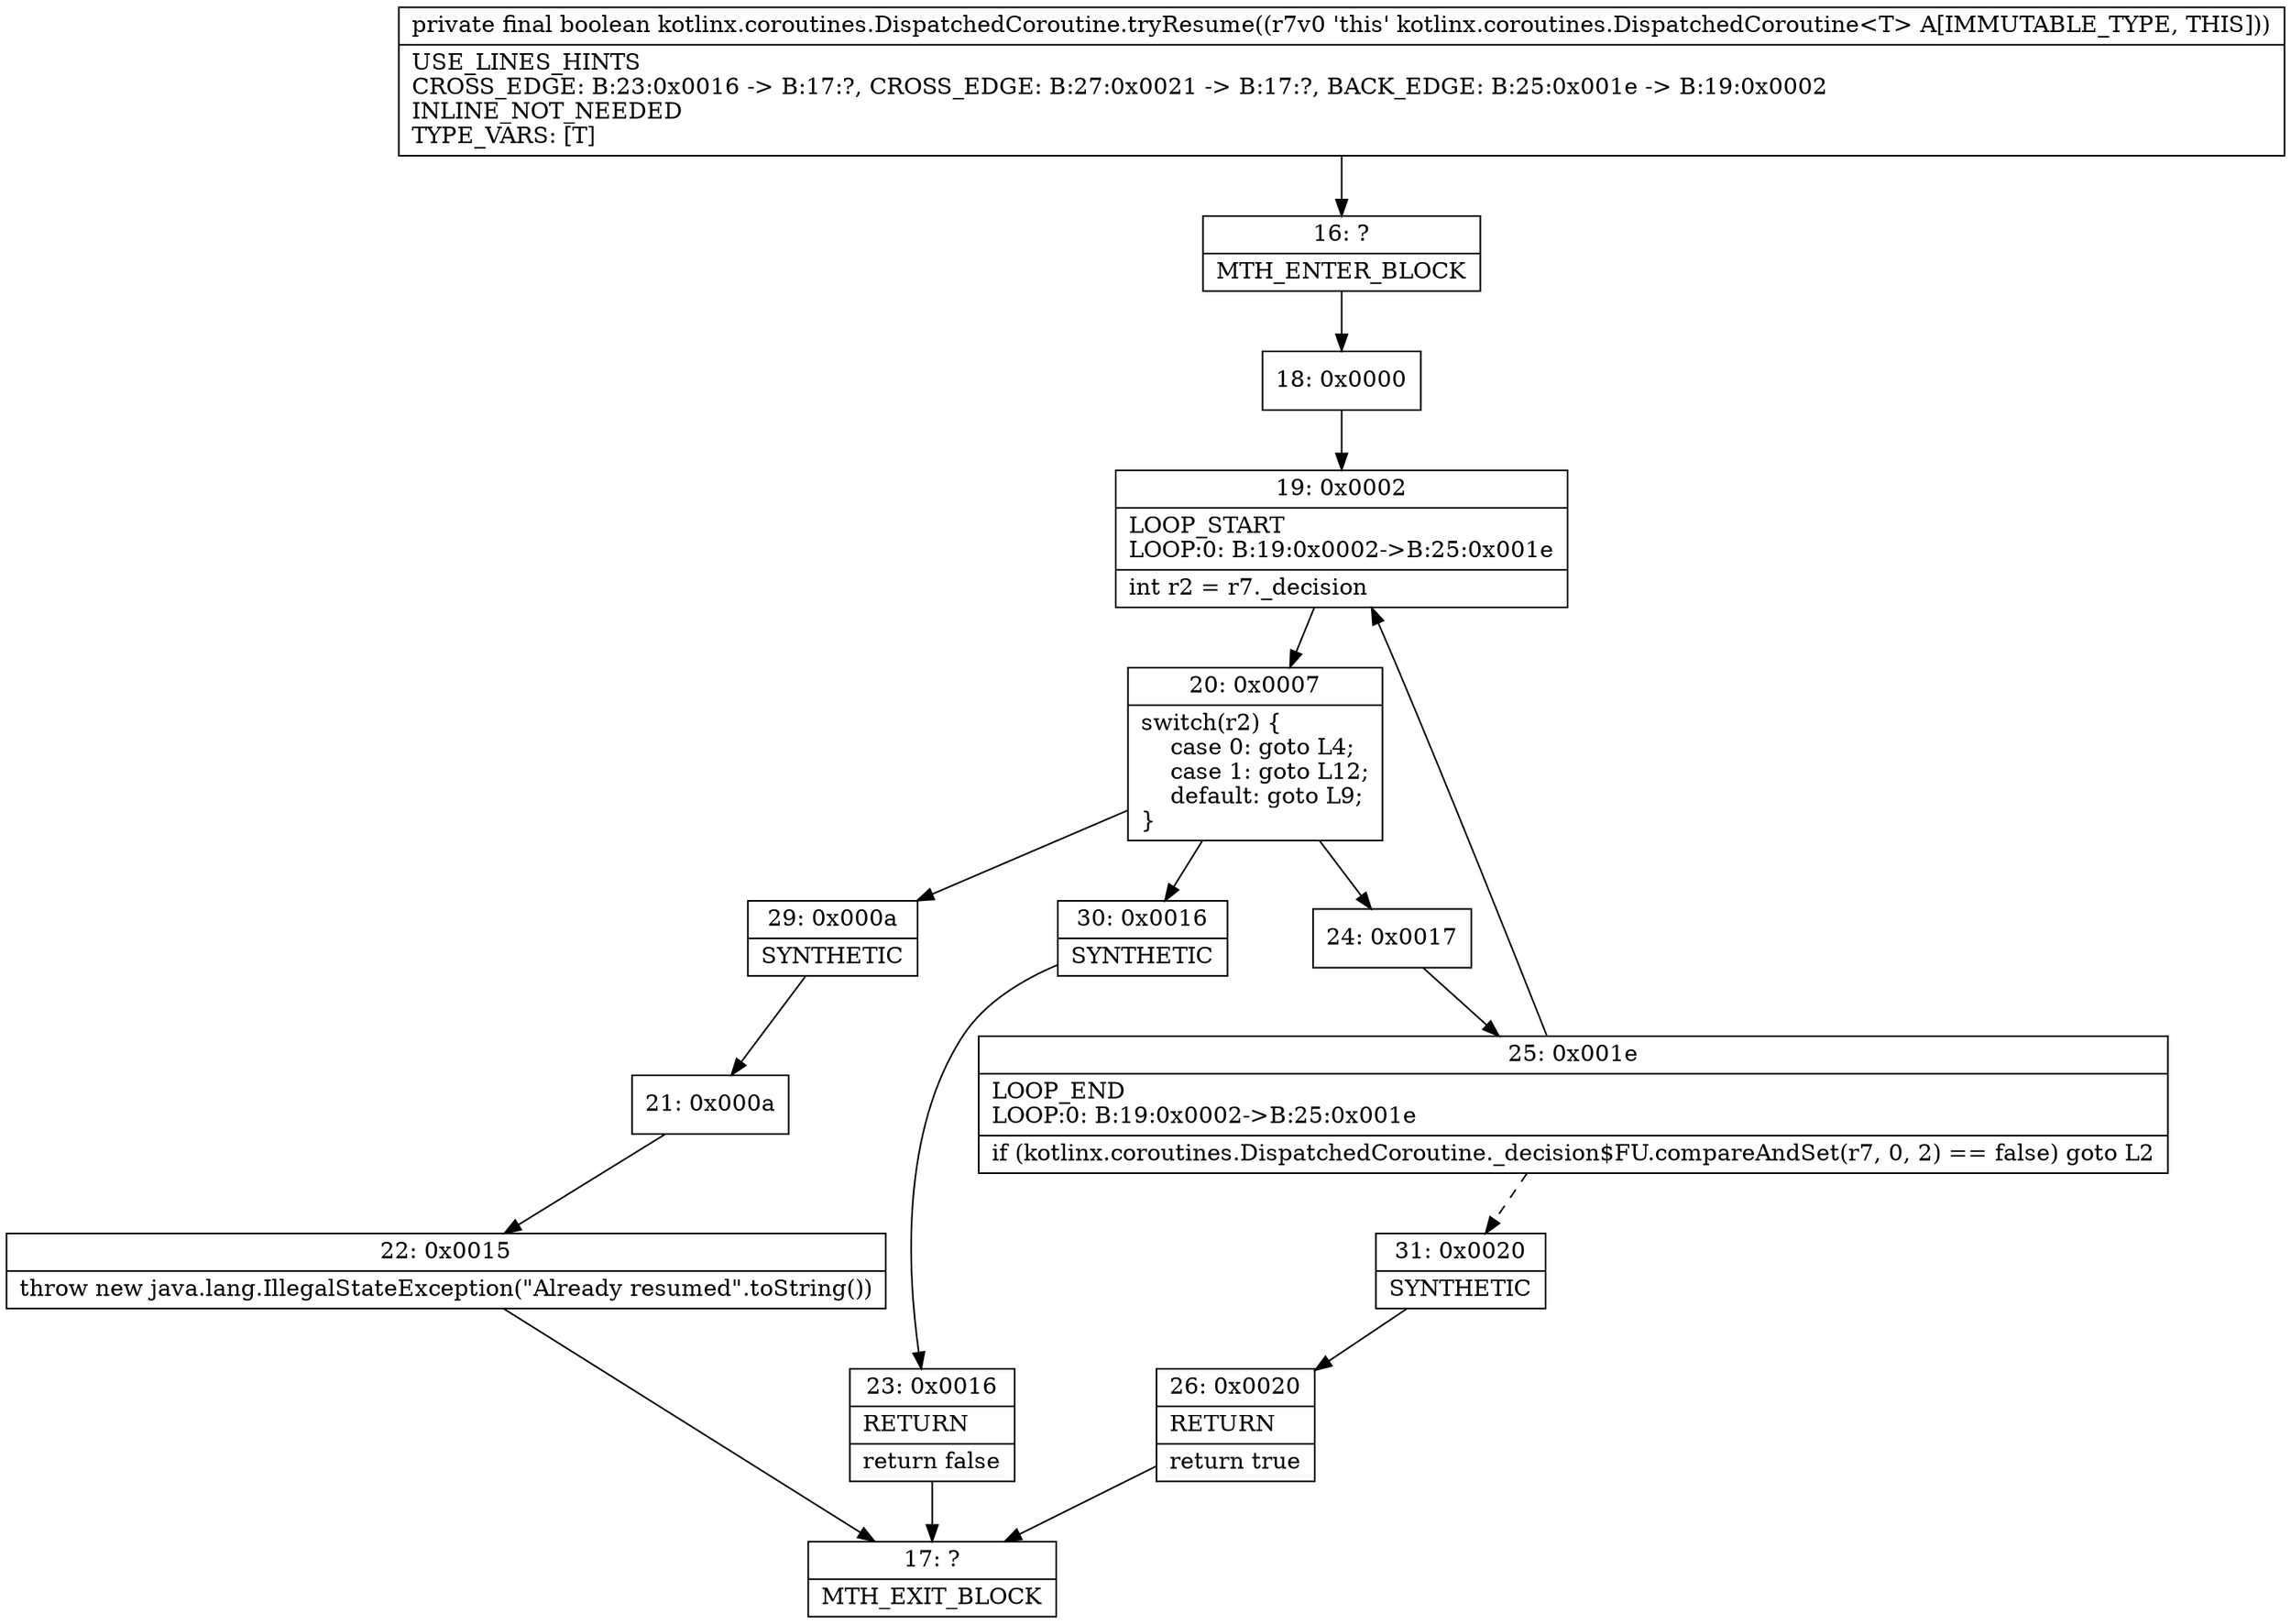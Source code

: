 digraph "CFG forkotlinx.coroutines.DispatchedCoroutine.tryResume()Z" {
Node_16 [shape=record,label="{16\:\ ?|MTH_ENTER_BLOCK\l}"];
Node_18 [shape=record,label="{18\:\ 0x0000}"];
Node_19 [shape=record,label="{19\:\ 0x0002|LOOP_START\lLOOP:0: B:19:0x0002\-\>B:25:0x001e\l|int r2 = r7._decision\l}"];
Node_20 [shape=record,label="{20\:\ 0x0007|switch(r2) \{\l    case 0: goto L4;\l    case 1: goto L12;\l    default: goto L9;\l\}\l}"];
Node_24 [shape=record,label="{24\:\ 0x0017}"];
Node_25 [shape=record,label="{25\:\ 0x001e|LOOP_END\lLOOP:0: B:19:0x0002\-\>B:25:0x001e\l|if (kotlinx.coroutines.DispatchedCoroutine._decision$FU.compareAndSet(r7, 0, 2) == false) goto L2\l}"];
Node_31 [shape=record,label="{31\:\ 0x0020|SYNTHETIC\l}"];
Node_26 [shape=record,label="{26\:\ 0x0020|RETURN\l|return true\l}"];
Node_17 [shape=record,label="{17\:\ ?|MTH_EXIT_BLOCK\l}"];
Node_29 [shape=record,label="{29\:\ 0x000a|SYNTHETIC\l}"];
Node_21 [shape=record,label="{21\:\ 0x000a}"];
Node_22 [shape=record,label="{22\:\ 0x0015|throw new java.lang.IllegalStateException(\"Already resumed\".toString())\l}"];
Node_30 [shape=record,label="{30\:\ 0x0016|SYNTHETIC\l}"];
Node_23 [shape=record,label="{23\:\ 0x0016|RETURN\l|return false\l}"];
MethodNode[shape=record,label="{private final boolean kotlinx.coroutines.DispatchedCoroutine.tryResume((r7v0 'this' kotlinx.coroutines.DispatchedCoroutine\<T\> A[IMMUTABLE_TYPE, THIS]))  | USE_LINES_HINTS\lCROSS_EDGE: B:23:0x0016 \-\> B:17:?, CROSS_EDGE: B:27:0x0021 \-\> B:17:?, BACK_EDGE: B:25:0x001e \-\> B:19:0x0002\lINLINE_NOT_NEEDED\lTYPE_VARS: [T]\l}"];
MethodNode -> Node_16;Node_16 -> Node_18;
Node_18 -> Node_19;
Node_19 -> Node_20;
Node_20 -> Node_24;
Node_20 -> Node_29;
Node_20 -> Node_30;
Node_24 -> Node_25;
Node_25 -> Node_19;
Node_25 -> Node_31[style=dashed];
Node_31 -> Node_26;
Node_26 -> Node_17;
Node_29 -> Node_21;
Node_21 -> Node_22;
Node_22 -> Node_17;
Node_30 -> Node_23;
Node_23 -> Node_17;
}

